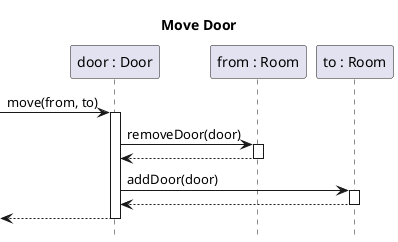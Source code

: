 @startuml door-move

title Move Door
hide footbox
skinparam SequenceReferenceBackgroundColor white

participant "door : Door" as door
participant "from : Room" as from
participant "to : Room" as to

[-> door ++: move(from, to)
	door -> from ++: removeDoor(door)
	return
	door -> to ++: addDoor(door)
	return
return

@enduml
